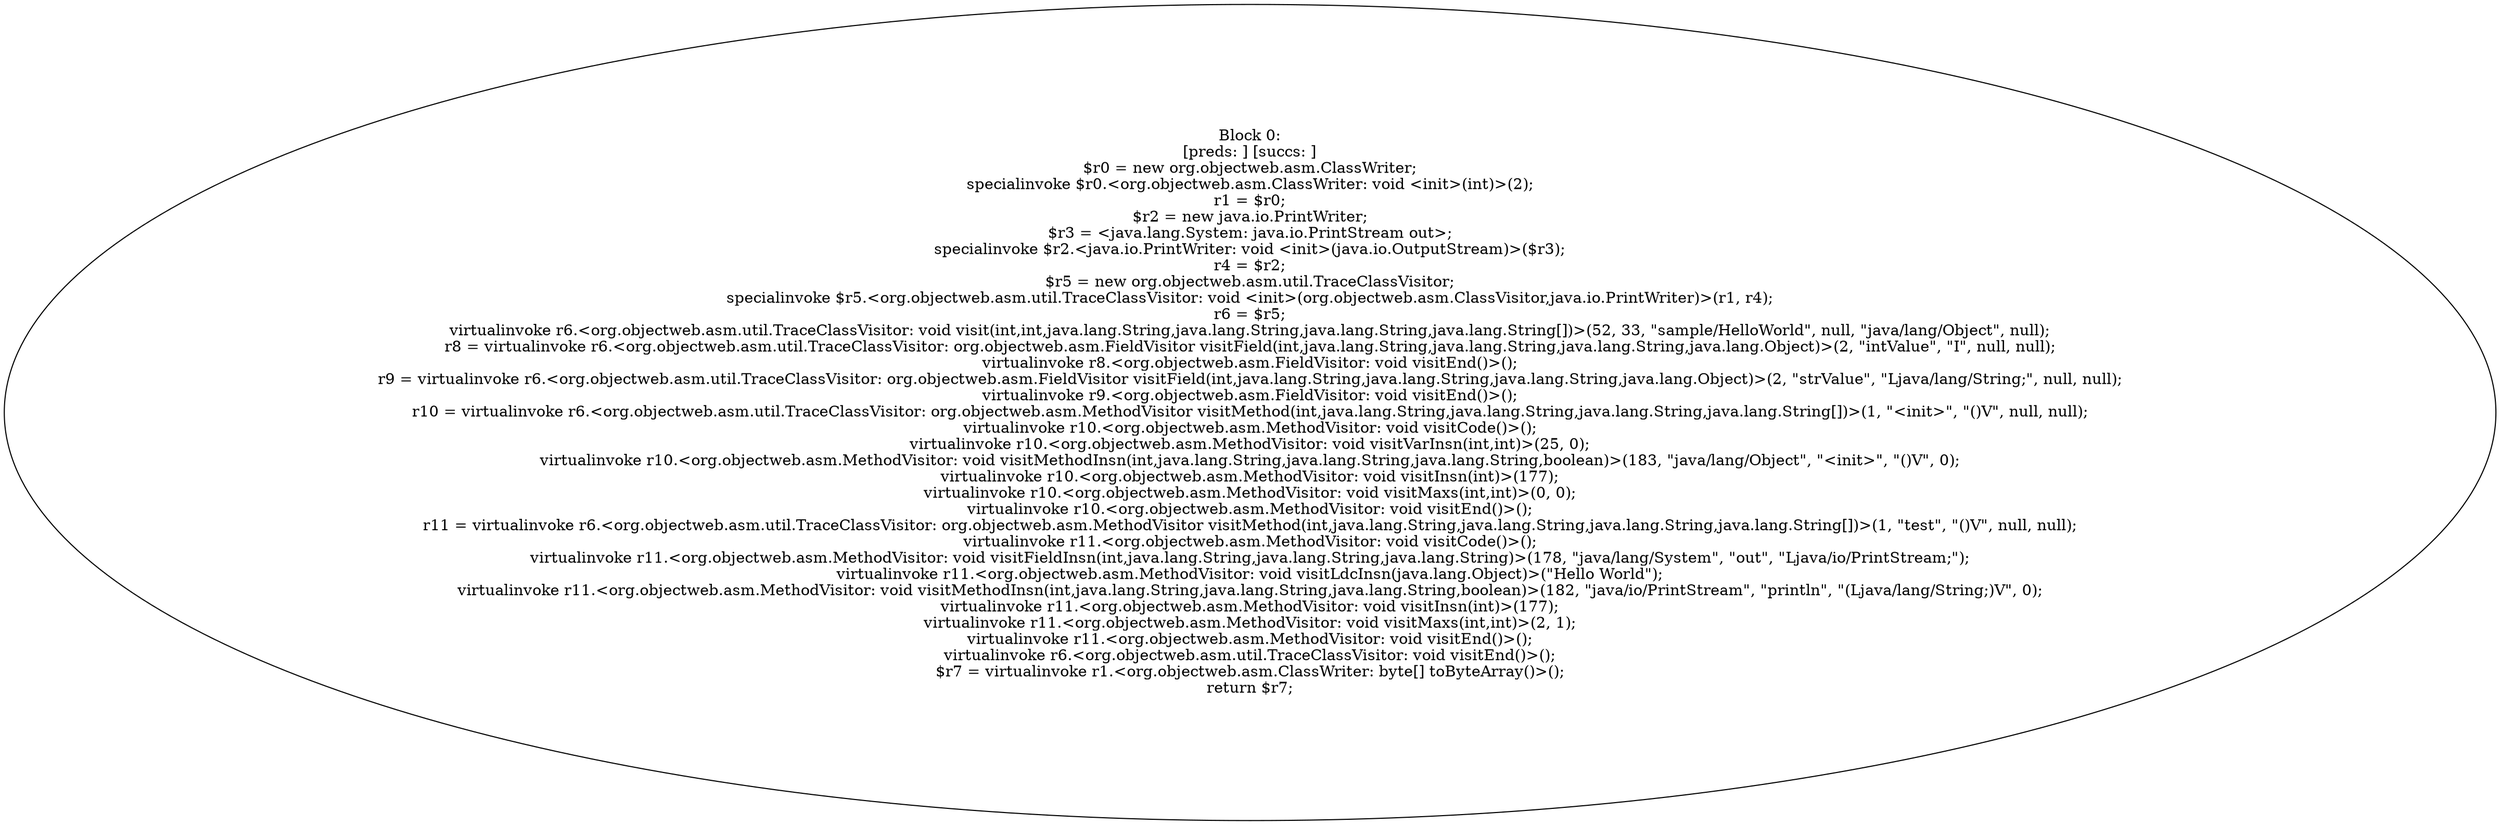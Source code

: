 digraph "unitGraph" {
    "Block 0:
[preds: ] [succs: ]
$r0 = new org.objectweb.asm.ClassWriter;
specialinvoke $r0.<org.objectweb.asm.ClassWriter: void <init>(int)>(2);
r1 = $r0;
$r2 = new java.io.PrintWriter;
$r3 = <java.lang.System: java.io.PrintStream out>;
specialinvoke $r2.<java.io.PrintWriter: void <init>(java.io.OutputStream)>($r3);
r4 = $r2;
$r5 = new org.objectweb.asm.util.TraceClassVisitor;
specialinvoke $r5.<org.objectweb.asm.util.TraceClassVisitor: void <init>(org.objectweb.asm.ClassVisitor,java.io.PrintWriter)>(r1, r4);
r6 = $r5;
virtualinvoke r6.<org.objectweb.asm.util.TraceClassVisitor: void visit(int,int,java.lang.String,java.lang.String,java.lang.String,java.lang.String[])>(52, 33, \"sample/HelloWorld\", null, \"java/lang/Object\", null);
r8 = virtualinvoke r6.<org.objectweb.asm.util.TraceClassVisitor: org.objectweb.asm.FieldVisitor visitField(int,java.lang.String,java.lang.String,java.lang.String,java.lang.Object)>(2, \"intValue\", \"I\", null, null);
virtualinvoke r8.<org.objectweb.asm.FieldVisitor: void visitEnd()>();
r9 = virtualinvoke r6.<org.objectweb.asm.util.TraceClassVisitor: org.objectweb.asm.FieldVisitor visitField(int,java.lang.String,java.lang.String,java.lang.String,java.lang.Object)>(2, \"strValue\", \"Ljava/lang/String;\", null, null);
virtualinvoke r9.<org.objectweb.asm.FieldVisitor: void visitEnd()>();
r10 = virtualinvoke r6.<org.objectweb.asm.util.TraceClassVisitor: org.objectweb.asm.MethodVisitor visitMethod(int,java.lang.String,java.lang.String,java.lang.String,java.lang.String[])>(1, \"<init>\", \"()V\", null, null);
virtualinvoke r10.<org.objectweb.asm.MethodVisitor: void visitCode()>();
virtualinvoke r10.<org.objectweb.asm.MethodVisitor: void visitVarInsn(int,int)>(25, 0);
virtualinvoke r10.<org.objectweb.asm.MethodVisitor: void visitMethodInsn(int,java.lang.String,java.lang.String,java.lang.String,boolean)>(183, \"java/lang/Object\", \"<init>\", \"()V\", 0);
virtualinvoke r10.<org.objectweb.asm.MethodVisitor: void visitInsn(int)>(177);
virtualinvoke r10.<org.objectweb.asm.MethodVisitor: void visitMaxs(int,int)>(0, 0);
virtualinvoke r10.<org.objectweb.asm.MethodVisitor: void visitEnd()>();
r11 = virtualinvoke r6.<org.objectweb.asm.util.TraceClassVisitor: org.objectweb.asm.MethodVisitor visitMethod(int,java.lang.String,java.lang.String,java.lang.String,java.lang.String[])>(1, \"test\", \"()V\", null, null);
virtualinvoke r11.<org.objectweb.asm.MethodVisitor: void visitCode()>();
virtualinvoke r11.<org.objectweb.asm.MethodVisitor: void visitFieldInsn(int,java.lang.String,java.lang.String,java.lang.String)>(178, \"java/lang/System\", \"out\", \"Ljava/io/PrintStream;\");
virtualinvoke r11.<org.objectweb.asm.MethodVisitor: void visitLdcInsn(java.lang.Object)>(\"Hello World\");
virtualinvoke r11.<org.objectweb.asm.MethodVisitor: void visitMethodInsn(int,java.lang.String,java.lang.String,java.lang.String,boolean)>(182, \"java/io/PrintStream\", \"println\", \"(Ljava/lang/String;)V\", 0);
virtualinvoke r11.<org.objectweb.asm.MethodVisitor: void visitInsn(int)>(177);
virtualinvoke r11.<org.objectweb.asm.MethodVisitor: void visitMaxs(int,int)>(2, 1);
virtualinvoke r11.<org.objectweb.asm.MethodVisitor: void visitEnd()>();
virtualinvoke r6.<org.objectweb.asm.util.TraceClassVisitor: void visitEnd()>();
$r7 = virtualinvoke r1.<org.objectweb.asm.ClassWriter: byte[] toByteArray()>();
return $r7;
"
}
